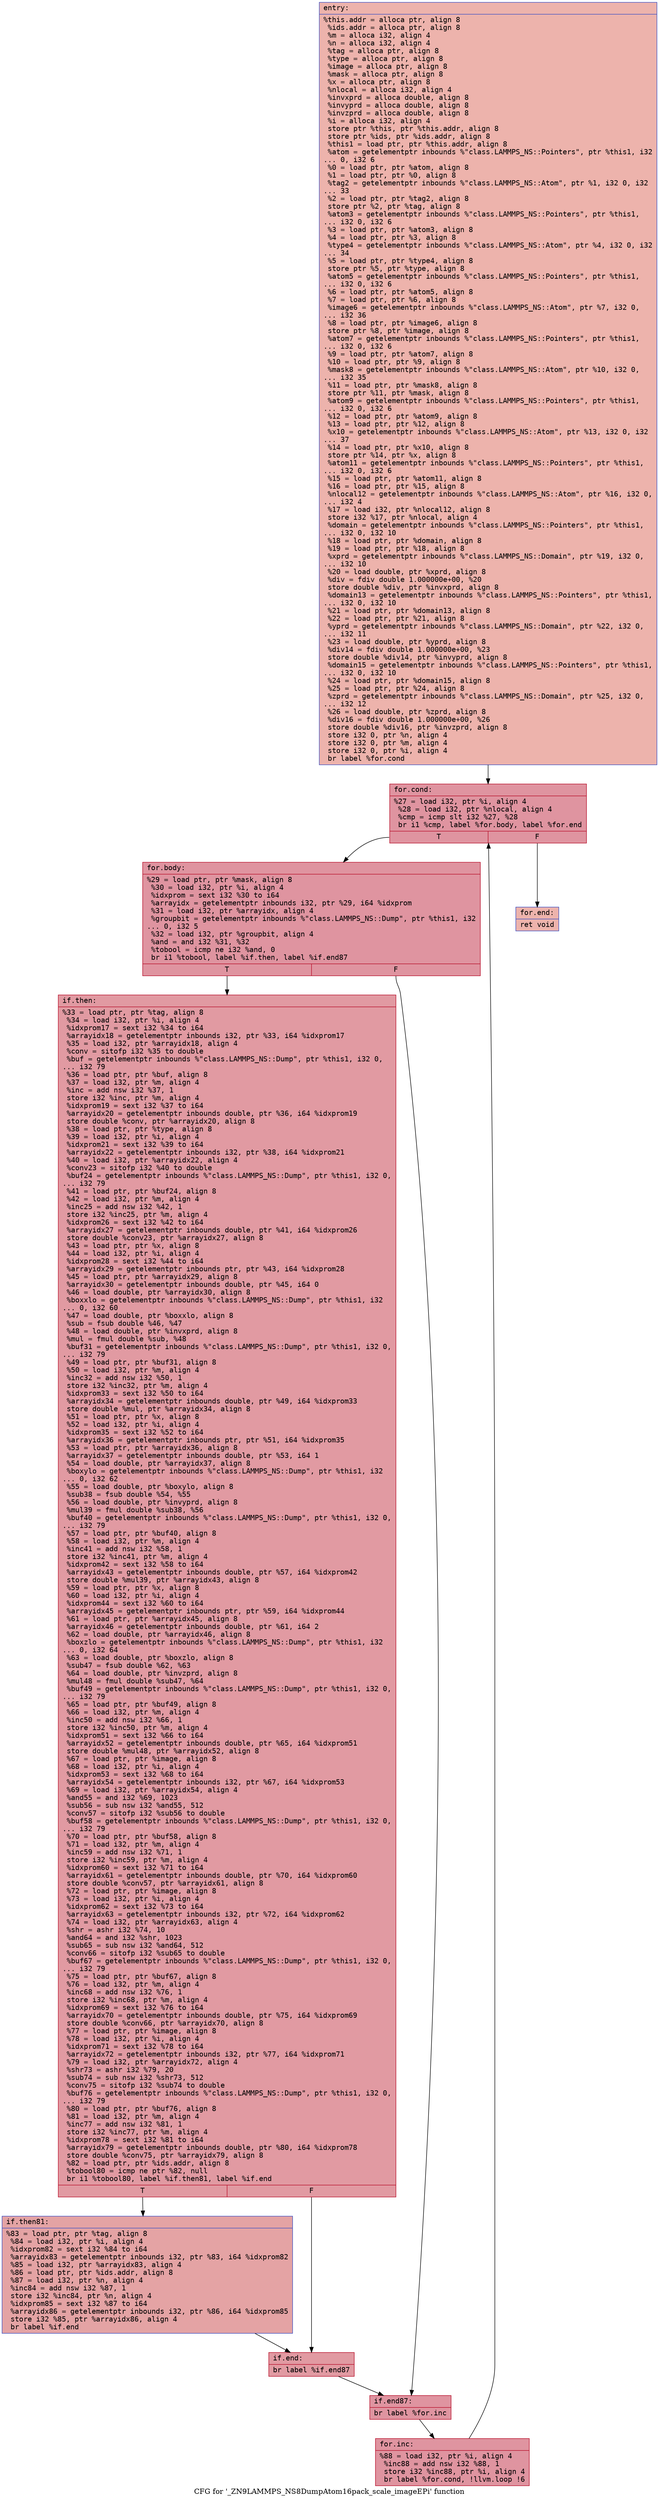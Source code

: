 digraph "CFG for '_ZN9LAMMPS_NS8DumpAtom16pack_scale_imageEPi' function" {
	label="CFG for '_ZN9LAMMPS_NS8DumpAtom16pack_scale_imageEPi' function";

	Node0x562c26358f70 [shape=record,color="#3d50c3ff", style=filled, fillcolor="#d6524470" fontname="Courier",label="{entry:\l|  %this.addr = alloca ptr, align 8\l  %ids.addr = alloca ptr, align 8\l  %m = alloca i32, align 4\l  %n = alloca i32, align 4\l  %tag = alloca ptr, align 8\l  %type = alloca ptr, align 8\l  %image = alloca ptr, align 8\l  %mask = alloca ptr, align 8\l  %x = alloca ptr, align 8\l  %nlocal = alloca i32, align 4\l  %invxprd = alloca double, align 8\l  %invyprd = alloca double, align 8\l  %invzprd = alloca double, align 8\l  %i = alloca i32, align 4\l  store ptr %this, ptr %this.addr, align 8\l  store ptr %ids, ptr %ids.addr, align 8\l  %this1 = load ptr, ptr %this.addr, align 8\l  %atom = getelementptr inbounds %\"class.LAMMPS_NS::Pointers\", ptr %this1, i32\l... 0, i32 6\l  %0 = load ptr, ptr %atom, align 8\l  %1 = load ptr, ptr %0, align 8\l  %tag2 = getelementptr inbounds %\"class.LAMMPS_NS::Atom\", ptr %1, i32 0, i32\l... 33\l  %2 = load ptr, ptr %tag2, align 8\l  store ptr %2, ptr %tag, align 8\l  %atom3 = getelementptr inbounds %\"class.LAMMPS_NS::Pointers\", ptr %this1,\l... i32 0, i32 6\l  %3 = load ptr, ptr %atom3, align 8\l  %4 = load ptr, ptr %3, align 8\l  %type4 = getelementptr inbounds %\"class.LAMMPS_NS::Atom\", ptr %4, i32 0, i32\l... 34\l  %5 = load ptr, ptr %type4, align 8\l  store ptr %5, ptr %type, align 8\l  %atom5 = getelementptr inbounds %\"class.LAMMPS_NS::Pointers\", ptr %this1,\l... i32 0, i32 6\l  %6 = load ptr, ptr %atom5, align 8\l  %7 = load ptr, ptr %6, align 8\l  %image6 = getelementptr inbounds %\"class.LAMMPS_NS::Atom\", ptr %7, i32 0,\l... i32 36\l  %8 = load ptr, ptr %image6, align 8\l  store ptr %8, ptr %image, align 8\l  %atom7 = getelementptr inbounds %\"class.LAMMPS_NS::Pointers\", ptr %this1,\l... i32 0, i32 6\l  %9 = load ptr, ptr %atom7, align 8\l  %10 = load ptr, ptr %9, align 8\l  %mask8 = getelementptr inbounds %\"class.LAMMPS_NS::Atom\", ptr %10, i32 0,\l... i32 35\l  %11 = load ptr, ptr %mask8, align 8\l  store ptr %11, ptr %mask, align 8\l  %atom9 = getelementptr inbounds %\"class.LAMMPS_NS::Pointers\", ptr %this1,\l... i32 0, i32 6\l  %12 = load ptr, ptr %atom9, align 8\l  %13 = load ptr, ptr %12, align 8\l  %x10 = getelementptr inbounds %\"class.LAMMPS_NS::Atom\", ptr %13, i32 0, i32\l... 37\l  %14 = load ptr, ptr %x10, align 8\l  store ptr %14, ptr %x, align 8\l  %atom11 = getelementptr inbounds %\"class.LAMMPS_NS::Pointers\", ptr %this1,\l... i32 0, i32 6\l  %15 = load ptr, ptr %atom11, align 8\l  %16 = load ptr, ptr %15, align 8\l  %nlocal12 = getelementptr inbounds %\"class.LAMMPS_NS::Atom\", ptr %16, i32 0,\l... i32 4\l  %17 = load i32, ptr %nlocal12, align 8\l  store i32 %17, ptr %nlocal, align 4\l  %domain = getelementptr inbounds %\"class.LAMMPS_NS::Pointers\", ptr %this1,\l... i32 0, i32 10\l  %18 = load ptr, ptr %domain, align 8\l  %19 = load ptr, ptr %18, align 8\l  %xprd = getelementptr inbounds %\"class.LAMMPS_NS::Domain\", ptr %19, i32 0,\l... i32 10\l  %20 = load double, ptr %xprd, align 8\l  %div = fdiv double 1.000000e+00, %20\l  store double %div, ptr %invxprd, align 8\l  %domain13 = getelementptr inbounds %\"class.LAMMPS_NS::Pointers\", ptr %this1,\l... i32 0, i32 10\l  %21 = load ptr, ptr %domain13, align 8\l  %22 = load ptr, ptr %21, align 8\l  %yprd = getelementptr inbounds %\"class.LAMMPS_NS::Domain\", ptr %22, i32 0,\l... i32 11\l  %23 = load double, ptr %yprd, align 8\l  %div14 = fdiv double 1.000000e+00, %23\l  store double %div14, ptr %invyprd, align 8\l  %domain15 = getelementptr inbounds %\"class.LAMMPS_NS::Pointers\", ptr %this1,\l... i32 0, i32 10\l  %24 = load ptr, ptr %domain15, align 8\l  %25 = load ptr, ptr %24, align 8\l  %zprd = getelementptr inbounds %\"class.LAMMPS_NS::Domain\", ptr %25, i32 0,\l... i32 12\l  %26 = load double, ptr %zprd, align 8\l  %div16 = fdiv double 1.000000e+00, %26\l  store double %div16, ptr %invzprd, align 8\l  store i32 0, ptr %n, align 4\l  store i32 0, ptr %m, align 4\l  store i32 0, ptr %i, align 4\l  br label %for.cond\l}"];
	Node0x562c26358f70 -> Node0x562c263600a0[tooltip="entry -> for.cond\nProbability 100.00%" ];
	Node0x562c263600a0 [shape=record,color="#b70d28ff", style=filled, fillcolor="#b70d2870" fontname="Courier",label="{for.cond:\l|  %27 = load i32, ptr %i, align 4\l  %28 = load i32, ptr %nlocal, align 4\l  %cmp = icmp slt i32 %27, %28\l  br i1 %cmp, label %for.body, label %for.end\l|{<s0>T|<s1>F}}"];
	Node0x562c263600a0:s0 -> Node0x562c26360340[tooltip="for.cond -> for.body\nProbability 96.88%" ];
	Node0x562c263600a0:s1 -> Node0x562c263603c0[tooltip="for.cond -> for.end\nProbability 3.12%" ];
	Node0x562c26360340 [shape=record,color="#b70d28ff", style=filled, fillcolor="#b70d2870" fontname="Courier",label="{for.body:\l|  %29 = load ptr, ptr %mask, align 8\l  %30 = load i32, ptr %i, align 4\l  %idxprom = sext i32 %30 to i64\l  %arrayidx = getelementptr inbounds i32, ptr %29, i64 %idxprom\l  %31 = load i32, ptr %arrayidx, align 4\l  %groupbit = getelementptr inbounds %\"class.LAMMPS_NS::Dump\", ptr %this1, i32\l... 0, i32 5\l  %32 = load i32, ptr %groupbit, align 4\l  %and = and i32 %31, %32\l  %tobool = icmp ne i32 %and, 0\l  br i1 %tobool, label %if.then, label %if.end87\l|{<s0>T|<s1>F}}"];
	Node0x562c26360340:s0 -> Node0x562c26360a90[tooltip="for.body -> if.then\nProbability 62.50%" ];
	Node0x562c26360340:s1 -> Node0x562c2635e4a0[tooltip="for.body -> if.end87\nProbability 37.50%" ];
	Node0x562c26360a90 [shape=record,color="#b70d28ff", style=filled, fillcolor="#bb1b2c70" fontname="Courier",label="{if.then:\l|  %33 = load ptr, ptr %tag, align 8\l  %34 = load i32, ptr %i, align 4\l  %idxprom17 = sext i32 %34 to i64\l  %arrayidx18 = getelementptr inbounds i32, ptr %33, i64 %idxprom17\l  %35 = load i32, ptr %arrayidx18, align 4\l  %conv = sitofp i32 %35 to double\l  %buf = getelementptr inbounds %\"class.LAMMPS_NS::Dump\", ptr %this1, i32 0,\l... i32 79\l  %36 = load ptr, ptr %buf, align 8\l  %37 = load i32, ptr %m, align 4\l  %inc = add nsw i32 %37, 1\l  store i32 %inc, ptr %m, align 4\l  %idxprom19 = sext i32 %37 to i64\l  %arrayidx20 = getelementptr inbounds double, ptr %36, i64 %idxprom19\l  store double %conv, ptr %arrayidx20, align 8\l  %38 = load ptr, ptr %type, align 8\l  %39 = load i32, ptr %i, align 4\l  %idxprom21 = sext i32 %39 to i64\l  %arrayidx22 = getelementptr inbounds i32, ptr %38, i64 %idxprom21\l  %40 = load i32, ptr %arrayidx22, align 4\l  %conv23 = sitofp i32 %40 to double\l  %buf24 = getelementptr inbounds %\"class.LAMMPS_NS::Dump\", ptr %this1, i32 0,\l... i32 79\l  %41 = load ptr, ptr %buf24, align 8\l  %42 = load i32, ptr %m, align 4\l  %inc25 = add nsw i32 %42, 1\l  store i32 %inc25, ptr %m, align 4\l  %idxprom26 = sext i32 %42 to i64\l  %arrayidx27 = getelementptr inbounds double, ptr %41, i64 %idxprom26\l  store double %conv23, ptr %arrayidx27, align 8\l  %43 = load ptr, ptr %x, align 8\l  %44 = load i32, ptr %i, align 4\l  %idxprom28 = sext i32 %44 to i64\l  %arrayidx29 = getelementptr inbounds ptr, ptr %43, i64 %idxprom28\l  %45 = load ptr, ptr %arrayidx29, align 8\l  %arrayidx30 = getelementptr inbounds double, ptr %45, i64 0\l  %46 = load double, ptr %arrayidx30, align 8\l  %boxxlo = getelementptr inbounds %\"class.LAMMPS_NS::Dump\", ptr %this1, i32\l... 0, i32 60\l  %47 = load double, ptr %boxxlo, align 8\l  %sub = fsub double %46, %47\l  %48 = load double, ptr %invxprd, align 8\l  %mul = fmul double %sub, %48\l  %buf31 = getelementptr inbounds %\"class.LAMMPS_NS::Dump\", ptr %this1, i32 0,\l... i32 79\l  %49 = load ptr, ptr %buf31, align 8\l  %50 = load i32, ptr %m, align 4\l  %inc32 = add nsw i32 %50, 1\l  store i32 %inc32, ptr %m, align 4\l  %idxprom33 = sext i32 %50 to i64\l  %arrayidx34 = getelementptr inbounds double, ptr %49, i64 %idxprom33\l  store double %mul, ptr %arrayidx34, align 8\l  %51 = load ptr, ptr %x, align 8\l  %52 = load i32, ptr %i, align 4\l  %idxprom35 = sext i32 %52 to i64\l  %arrayidx36 = getelementptr inbounds ptr, ptr %51, i64 %idxprom35\l  %53 = load ptr, ptr %arrayidx36, align 8\l  %arrayidx37 = getelementptr inbounds double, ptr %53, i64 1\l  %54 = load double, ptr %arrayidx37, align 8\l  %boxylo = getelementptr inbounds %\"class.LAMMPS_NS::Dump\", ptr %this1, i32\l... 0, i32 62\l  %55 = load double, ptr %boxylo, align 8\l  %sub38 = fsub double %54, %55\l  %56 = load double, ptr %invyprd, align 8\l  %mul39 = fmul double %sub38, %56\l  %buf40 = getelementptr inbounds %\"class.LAMMPS_NS::Dump\", ptr %this1, i32 0,\l... i32 79\l  %57 = load ptr, ptr %buf40, align 8\l  %58 = load i32, ptr %m, align 4\l  %inc41 = add nsw i32 %58, 1\l  store i32 %inc41, ptr %m, align 4\l  %idxprom42 = sext i32 %58 to i64\l  %arrayidx43 = getelementptr inbounds double, ptr %57, i64 %idxprom42\l  store double %mul39, ptr %arrayidx43, align 8\l  %59 = load ptr, ptr %x, align 8\l  %60 = load i32, ptr %i, align 4\l  %idxprom44 = sext i32 %60 to i64\l  %arrayidx45 = getelementptr inbounds ptr, ptr %59, i64 %idxprom44\l  %61 = load ptr, ptr %arrayidx45, align 8\l  %arrayidx46 = getelementptr inbounds double, ptr %61, i64 2\l  %62 = load double, ptr %arrayidx46, align 8\l  %boxzlo = getelementptr inbounds %\"class.LAMMPS_NS::Dump\", ptr %this1, i32\l... 0, i32 64\l  %63 = load double, ptr %boxzlo, align 8\l  %sub47 = fsub double %62, %63\l  %64 = load double, ptr %invzprd, align 8\l  %mul48 = fmul double %sub47, %64\l  %buf49 = getelementptr inbounds %\"class.LAMMPS_NS::Dump\", ptr %this1, i32 0,\l... i32 79\l  %65 = load ptr, ptr %buf49, align 8\l  %66 = load i32, ptr %m, align 4\l  %inc50 = add nsw i32 %66, 1\l  store i32 %inc50, ptr %m, align 4\l  %idxprom51 = sext i32 %66 to i64\l  %arrayidx52 = getelementptr inbounds double, ptr %65, i64 %idxprom51\l  store double %mul48, ptr %arrayidx52, align 8\l  %67 = load ptr, ptr %image, align 8\l  %68 = load i32, ptr %i, align 4\l  %idxprom53 = sext i32 %68 to i64\l  %arrayidx54 = getelementptr inbounds i32, ptr %67, i64 %idxprom53\l  %69 = load i32, ptr %arrayidx54, align 4\l  %and55 = and i32 %69, 1023\l  %sub56 = sub nsw i32 %and55, 512\l  %conv57 = sitofp i32 %sub56 to double\l  %buf58 = getelementptr inbounds %\"class.LAMMPS_NS::Dump\", ptr %this1, i32 0,\l... i32 79\l  %70 = load ptr, ptr %buf58, align 8\l  %71 = load i32, ptr %m, align 4\l  %inc59 = add nsw i32 %71, 1\l  store i32 %inc59, ptr %m, align 4\l  %idxprom60 = sext i32 %71 to i64\l  %arrayidx61 = getelementptr inbounds double, ptr %70, i64 %idxprom60\l  store double %conv57, ptr %arrayidx61, align 8\l  %72 = load ptr, ptr %image, align 8\l  %73 = load i32, ptr %i, align 4\l  %idxprom62 = sext i32 %73 to i64\l  %arrayidx63 = getelementptr inbounds i32, ptr %72, i64 %idxprom62\l  %74 = load i32, ptr %arrayidx63, align 4\l  %shr = ashr i32 %74, 10\l  %and64 = and i32 %shr, 1023\l  %sub65 = sub nsw i32 %and64, 512\l  %conv66 = sitofp i32 %sub65 to double\l  %buf67 = getelementptr inbounds %\"class.LAMMPS_NS::Dump\", ptr %this1, i32 0,\l... i32 79\l  %75 = load ptr, ptr %buf67, align 8\l  %76 = load i32, ptr %m, align 4\l  %inc68 = add nsw i32 %76, 1\l  store i32 %inc68, ptr %m, align 4\l  %idxprom69 = sext i32 %76 to i64\l  %arrayidx70 = getelementptr inbounds double, ptr %75, i64 %idxprom69\l  store double %conv66, ptr %arrayidx70, align 8\l  %77 = load ptr, ptr %image, align 8\l  %78 = load i32, ptr %i, align 4\l  %idxprom71 = sext i32 %78 to i64\l  %arrayidx72 = getelementptr inbounds i32, ptr %77, i64 %idxprom71\l  %79 = load i32, ptr %arrayidx72, align 4\l  %shr73 = ashr i32 %79, 20\l  %sub74 = sub nsw i32 %shr73, 512\l  %conv75 = sitofp i32 %sub74 to double\l  %buf76 = getelementptr inbounds %\"class.LAMMPS_NS::Dump\", ptr %this1, i32 0,\l... i32 79\l  %80 = load ptr, ptr %buf76, align 8\l  %81 = load i32, ptr %m, align 4\l  %inc77 = add nsw i32 %81, 1\l  store i32 %inc77, ptr %m, align 4\l  %idxprom78 = sext i32 %81 to i64\l  %arrayidx79 = getelementptr inbounds double, ptr %80, i64 %idxprom78\l  store double %conv75, ptr %arrayidx79, align 8\l  %82 = load ptr, ptr %ids.addr, align 8\l  %tobool80 = icmp ne ptr %82, null\l  br i1 %tobool80, label %if.then81, label %if.end\l|{<s0>T|<s1>F}}"];
	Node0x562c26360a90:s0 -> Node0x562c263675f0[tooltip="if.then -> if.then81\nProbability 62.50%" ];
	Node0x562c26360a90:s1 -> Node0x562c26367670[tooltip="if.then -> if.end\nProbability 37.50%" ];
	Node0x562c263675f0 [shape=record,color="#3d50c3ff", style=filled, fillcolor="#c32e3170" fontname="Courier",label="{if.then81:\l|  %83 = load ptr, ptr %tag, align 8\l  %84 = load i32, ptr %i, align 4\l  %idxprom82 = sext i32 %84 to i64\l  %arrayidx83 = getelementptr inbounds i32, ptr %83, i64 %idxprom82\l  %85 = load i32, ptr %arrayidx83, align 4\l  %86 = load ptr, ptr %ids.addr, align 8\l  %87 = load i32, ptr %n, align 4\l  %inc84 = add nsw i32 %87, 1\l  store i32 %inc84, ptr %n, align 4\l  %idxprom85 = sext i32 %87 to i64\l  %arrayidx86 = getelementptr inbounds i32, ptr %86, i64 %idxprom85\l  store i32 %85, ptr %arrayidx86, align 4\l  br label %if.end\l}"];
	Node0x562c263675f0 -> Node0x562c26367670[tooltip="if.then81 -> if.end\nProbability 100.00%" ];
	Node0x562c26367670 [shape=record,color="#b70d28ff", style=filled, fillcolor="#bb1b2c70" fontname="Courier",label="{if.end:\l|  br label %if.end87\l}"];
	Node0x562c26367670 -> Node0x562c2635e4a0[tooltip="if.end -> if.end87\nProbability 100.00%" ];
	Node0x562c2635e4a0 [shape=record,color="#b70d28ff", style=filled, fillcolor="#b70d2870" fontname="Courier",label="{if.end87:\l|  br label %for.inc\l}"];
	Node0x562c2635e4a0 -> Node0x562c26367fc0[tooltip="if.end87 -> for.inc\nProbability 100.00%" ];
	Node0x562c26367fc0 [shape=record,color="#b70d28ff", style=filled, fillcolor="#b70d2870" fontname="Courier",label="{for.inc:\l|  %88 = load i32, ptr %i, align 4\l  %inc88 = add nsw i32 %88, 1\l  store i32 %inc88, ptr %i, align 4\l  br label %for.cond, !llvm.loop !6\l}"];
	Node0x562c26367fc0 -> Node0x562c263600a0[tooltip="for.inc -> for.cond\nProbability 100.00%" ];
	Node0x562c263603c0 [shape=record,color="#3d50c3ff", style=filled, fillcolor="#d6524470" fontname="Courier",label="{for.end:\l|  ret void\l}"];
}
